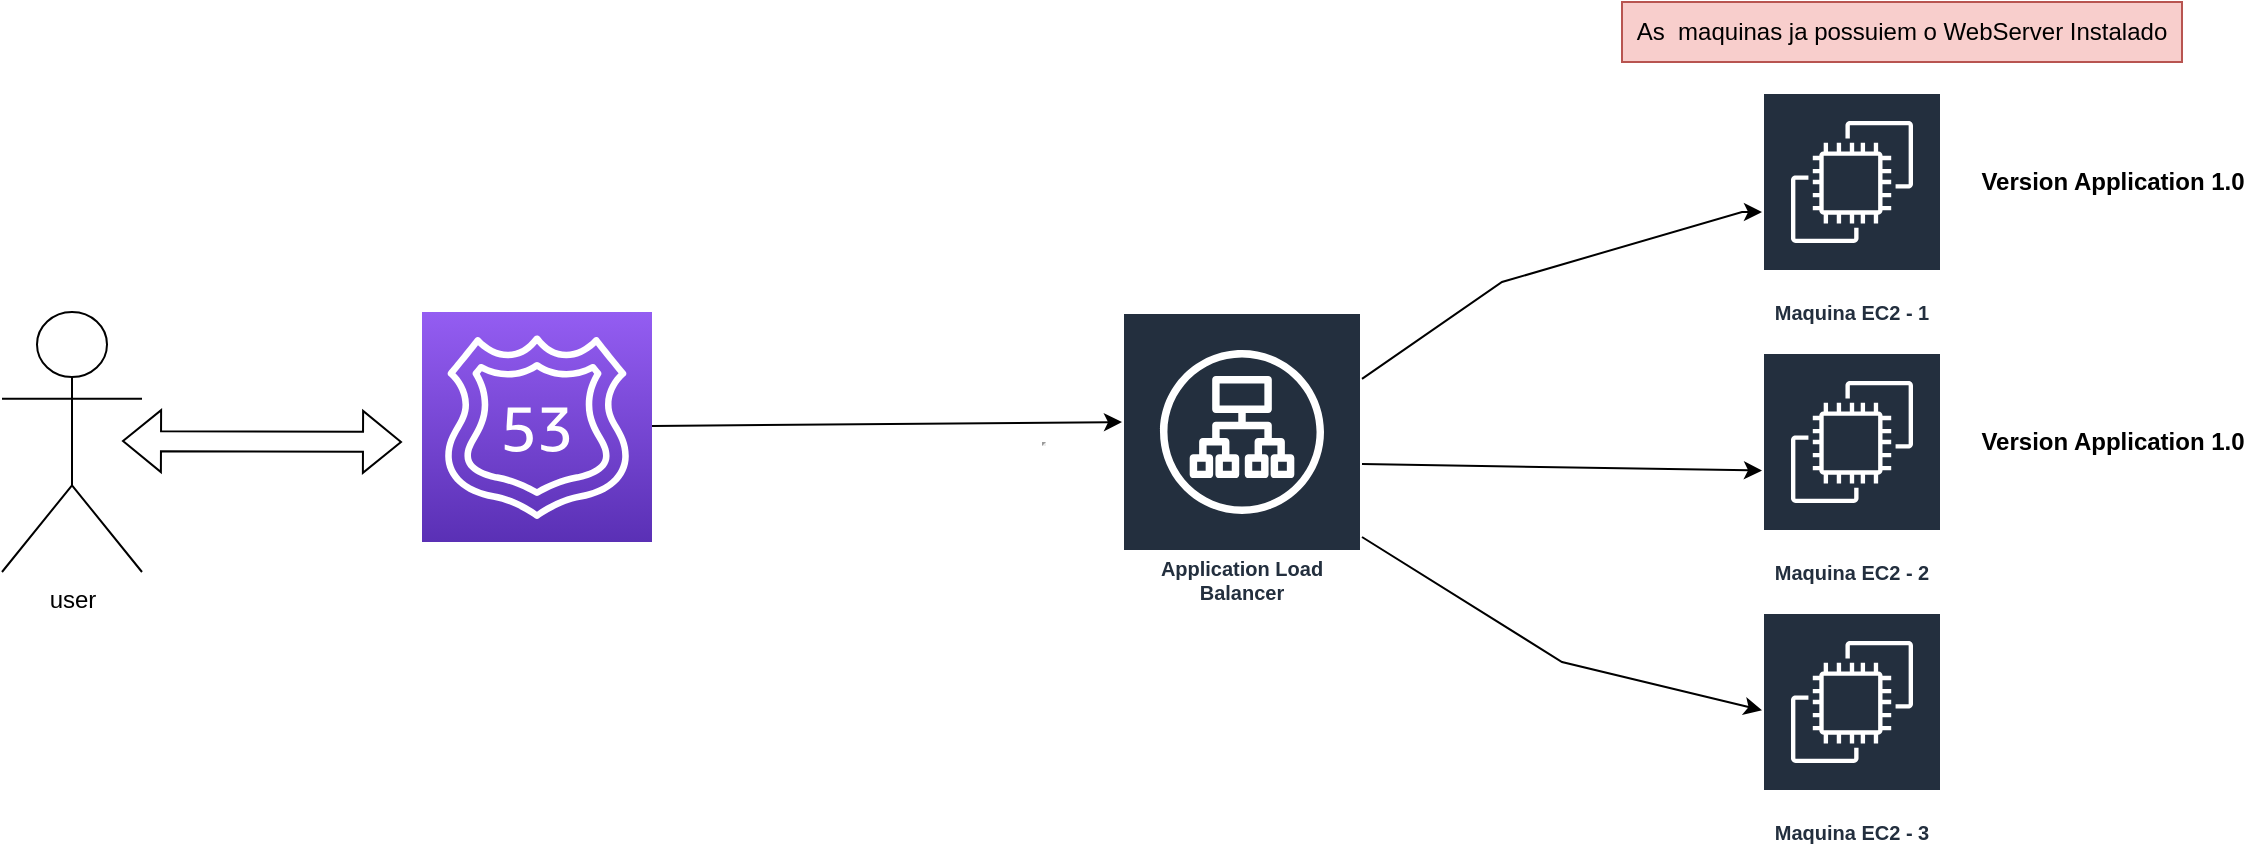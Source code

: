 <mxfile version="19.0.3" type="device"><diagram id="oraLFSgLGvLacfdNDiXf" name="Application Deploy In-Place"><mxGraphModel dx="1422" dy="875" grid="1" gridSize="10" guides="1" tooltips="1" connect="1" arrows="1" fold="1" page="1" pageScale="1" pageWidth="1200" pageHeight="1920" math="0" shadow="0"><root><mxCell id="0"/><mxCell id="1" parent="0"/><mxCell id="YuCLI5JmVNyKlbZgpiYK-1" value="user" style="shape=umlActor;verticalLabelPosition=bottom;verticalAlign=top;html=1;outlineConnect=0;" vertex="1" parent="1"><mxGeometry x="30" y="355" width="70" height="130" as="geometry"/></mxCell><mxCell id="YuCLI5JmVNyKlbZgpiYK-2" value="&lt;hr&gt;" style="text;html=1;align=center;verticalAlign=middle;resizable=0;points=[];autosize=1;strokeColor=none;fillColor=none;" vertex="1" parent="1"><mxGeometry x="540" y="410" width="20" height="20" as="geometry"/></mxCell><mxCell id="YuCLI5JmVNyKlbZgpiYK-5" value="Maquina EC2 - 2" style="sketch=0;outlineConnect=0;fontColor=#232F3E;gradientColor=none;strokeColor=#ffffff;fillColor=#232F3E;dashed=0;verticalLabelPosition=middle;verticalAlign=bottom;align=center;html=1;whiteSpace=wrap;fontSize=10;fontStyle=1;spacing=3;shape=mxgraph.aws4.productIcon;prIcon=mxgraph.aws4.ec2;" vertex="1" parent="1"><mxGeometry x="910" y="375" width="90" height="120" as="geometry"/></mxCell><mxCell id="YuCLI5JmVNyKlbZgpiYK-6" value="Maquina EC2 - 1" style="sketch=0;outlineConnect=0;fontColor=#232F3E;gradientColor=none;strokeColor=#ffffff;fillColor=#232F3E;dashed=0;verticalLabelPosition=middle;verticalAlign=bottom;align=center;html=1;whiteSpace=wrap;fontSize=10;fontStyle=1;spacing=3;shape=mxgraph.aws4.productIcon;prIcon=mxgraph.aws4.ec2;" vertex="1" parent="1"><mxGeometry x="910" y="245" width="90" height="120" as="geometry"/></mxCell><mxCell id="YuCLI5JmVNyKlbZgpiYK-7" value="Maquina EC2 - 3" style="sketch=0;outlineConnect=0;fontColor=#232F3E;gradientColor=none;strokeColor=#ffffff;fillColor=#232F3E;dashed=0;verticalLabelPosition=middle;verticalAlign=bottom;align=center;html=1;whiteSpace=wrap;fontSize=10;fontStyle=1;spacing=3;shape=mxgraph.aws4.productIcon;prIcon=mxgraph.aws4.ec2;" vertex="1" parent="1"><mxGeometry x="910" y="505" width="90" height="120" as="geometry"/></mxCell><mxCell id="YuCLI5JmVNyKlbZgpiYK-8" value="As&amp;nbsp; maquinas ja possuiem o WebServer Instalado" style="text;html=1;strokeColor=#b85450;fillColor=#f8cecc;align=center;verticalAlign=middle;whiteSpace=wrap;rounded=0;" vertex="1" parent="1"><mxGeometry x="840" y="200" width="280" height="30" as="geometry"/></mxCell><mxCell id="YuCLI5JmVNyKlbZgpiYK-9" value="&lt;b&gt;Version Application 1.0&lt;/b&gt;" style="text;html=1;align=center;verticalAlign=middle;resizable=0;points=[];autosize=1;strokeColor=none;fillColor=none;" vertex="1" parent="1"><mxGeometry x="1010" y="280" width="150" height="20" as="geometry"/></mxCell><mxCell id="YuCLI5JmVNyKlbZgpiYK-10" value="&lt;b&gt;Version Application 1.0&lt;/b&gt;" style="text;html=1;align=center;verticalAlign=middle;resizable=0;points=[];autosize=1;strokeColor=none;fillColor=none;" vertex="1" parent="1"><mxGeometry x="1010" y="410" width="150" height="20" as="geometry"/></mxCell><mxCell id="YuCLI5JmVNyKlbZgpiYK-11" value="Application Load Balancer" style="sketch=0;outlineConnect=0;fontColor=#232F3E;gradientColor=none;strokeColor=#ffffff;fillColor=#232F3E;dashed=0;verticalLabelPosition=middle;verticalAlign=bottom;align=center;html=1;whiteSpace=wrap;fontSize=10;fontStyle=1;spacing=3;shape=mxgraph.aws4.productIcon;prIcon=mxgraph.aws4.application_load_balancer;" vertex="1" parent="1"><mxGeometry x="590" y="355" width="120" height="150" as="geometry"/></mxCell><mxCell id="YuCLI5JmVNyKlbZgpiYK-13" value="" style="endArrow=classic;html=1;rounded=0;" edge="1" parent="1" source="YuCLI5JmVNyKlbZgpiYK-11" target="YuCLI5JmVNyKlbZgpiYK-6"><mxGeometry width="50" height="50" relative="1" as="geometry"><mxPoint x="710" y="400" as="sourcePoint"/><mxPoint x="760" y="350" as="targetPoint"/><Array as="points"><mxPoint x="780" y="340"/><mxPoint x="900" y="305"/></Array></mxGeometry></mxCell><mxCell id="YuCLI5JmVNyKlbZgpiYK-14" value="" style="endArrow=classic;html=1;rounded=0;" edge="1" parent="1" source="YuCLI5JmVNyKlbZgpiYK-11" target="YuCLI5JmVNyKlbZgpiYK-5"><mxGeometry width="50" height="50" relative="1" as="geometry"><mxPoint x="720" y="425" as="sourcePoint"/><mxPoint x="790" y="375" as="targetPoint"/><Array as="points"/></mxGeometry></mxCell><mxCell id="YuCLI5JmVNyKlbZgpiYK-15" value="" style="endArrow=classic;html=1;rounded=0;" edge="1" parent="1" source="YuCLI5JmVNyKlbZgpiYK-11" target="YuCLI5JmVNyKlbZgpiYK-7"><mxGeometry width="50" height="50" relative="1" as="geometry"><mxPoint x="750" y="520" as="sourcePoint"/><mxPoint x="800" y="470" as="targetPoint"/><Array as="points"><mxPoint x="810" y="530"/></Array></mxGeometry></mxCell><mxCell id="YuCLI5JmVNyKlbZgpiYK-16" value="" style="sketch=0;points=[[0,0,0],[0.25,0,0],[0.5,0,0],[0.75,0,0],[1,0,0],[0,1,0],[0.25,1,0],[0.5,1,0],[0.75,1,0],[1,1,0],[0,0.25,0],[0,0.5,0],[0,0.75,0],[1,0.25,0],[1,0.5,0],[1,0.75,0]];outlineConnect=0;fontColor=#232F3E;gradientColor=#945DF2;gradientDirection=north;fillColor=#5A30B5;strokeColor=#ffffff;dashed=0;verticalLabelPosition=bottom;verticalAlign=top;align=center;html=1;fontSize=12;fontStyle=0;aspect=fixed;shape=mxgraph.aws4.resourceIcon;resIcon=mxgraph.aws4.route_53;" vertex="1" parent="1"><mxGeometry x="240" y="355" width="115" height="115" as="geometry"/></mxCell><mxCell id="YuCLI5JmVNyKlbZgpiYK-17" value="" style="shape=flexArrow;endArrow=classic;startArrow=classic;html=1;rounded=0;" edge="1" parent="1"><mxGeometry width="100" height="100" relative="1" as="geometry"><mxPoint x="90" y="419.5" as="sourcePoint"/><mxPoint x="230" y="420" as="targetPoint"/></mxGeometry></mxCell><mxCell id="YuCLI5JmVNyKlbZgpiYK-19" value="" style="endArrow=classic;html=1;rounded=0;entryX=0;entryY=0.367;entryDx=0;entryDy=0;entryPerimeter=0;" edge="1" parent="1" source="YuCLI5JmVNyKlbZgpiYK-16" target="YuCLI5JmVNyKlbZgpiYK-11"><mxGeometry width="50" height="50" relative="1" as="geometry"><mxPoint x="440" y="430" as="sourcePoint"/><mxPoint x="490" y="380" as="targetPoint"/></mxGeometry></mxCell></root></mxGraphModel></diagram></mxfile>